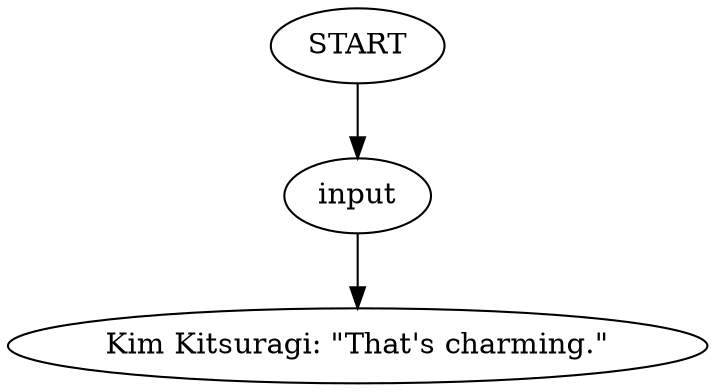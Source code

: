 # YARD / KIM SHACK barks
# IF we ever get Kim Barks working, whoop-dee-doy!
# ==================================================
digraph G {
	  0 [label="START"];
	  1 [label="input"];
	  3 [label="Kim Kitsuragi: \"That's charming.\""];
	  0 -> 1
	  1 -> 3
}

